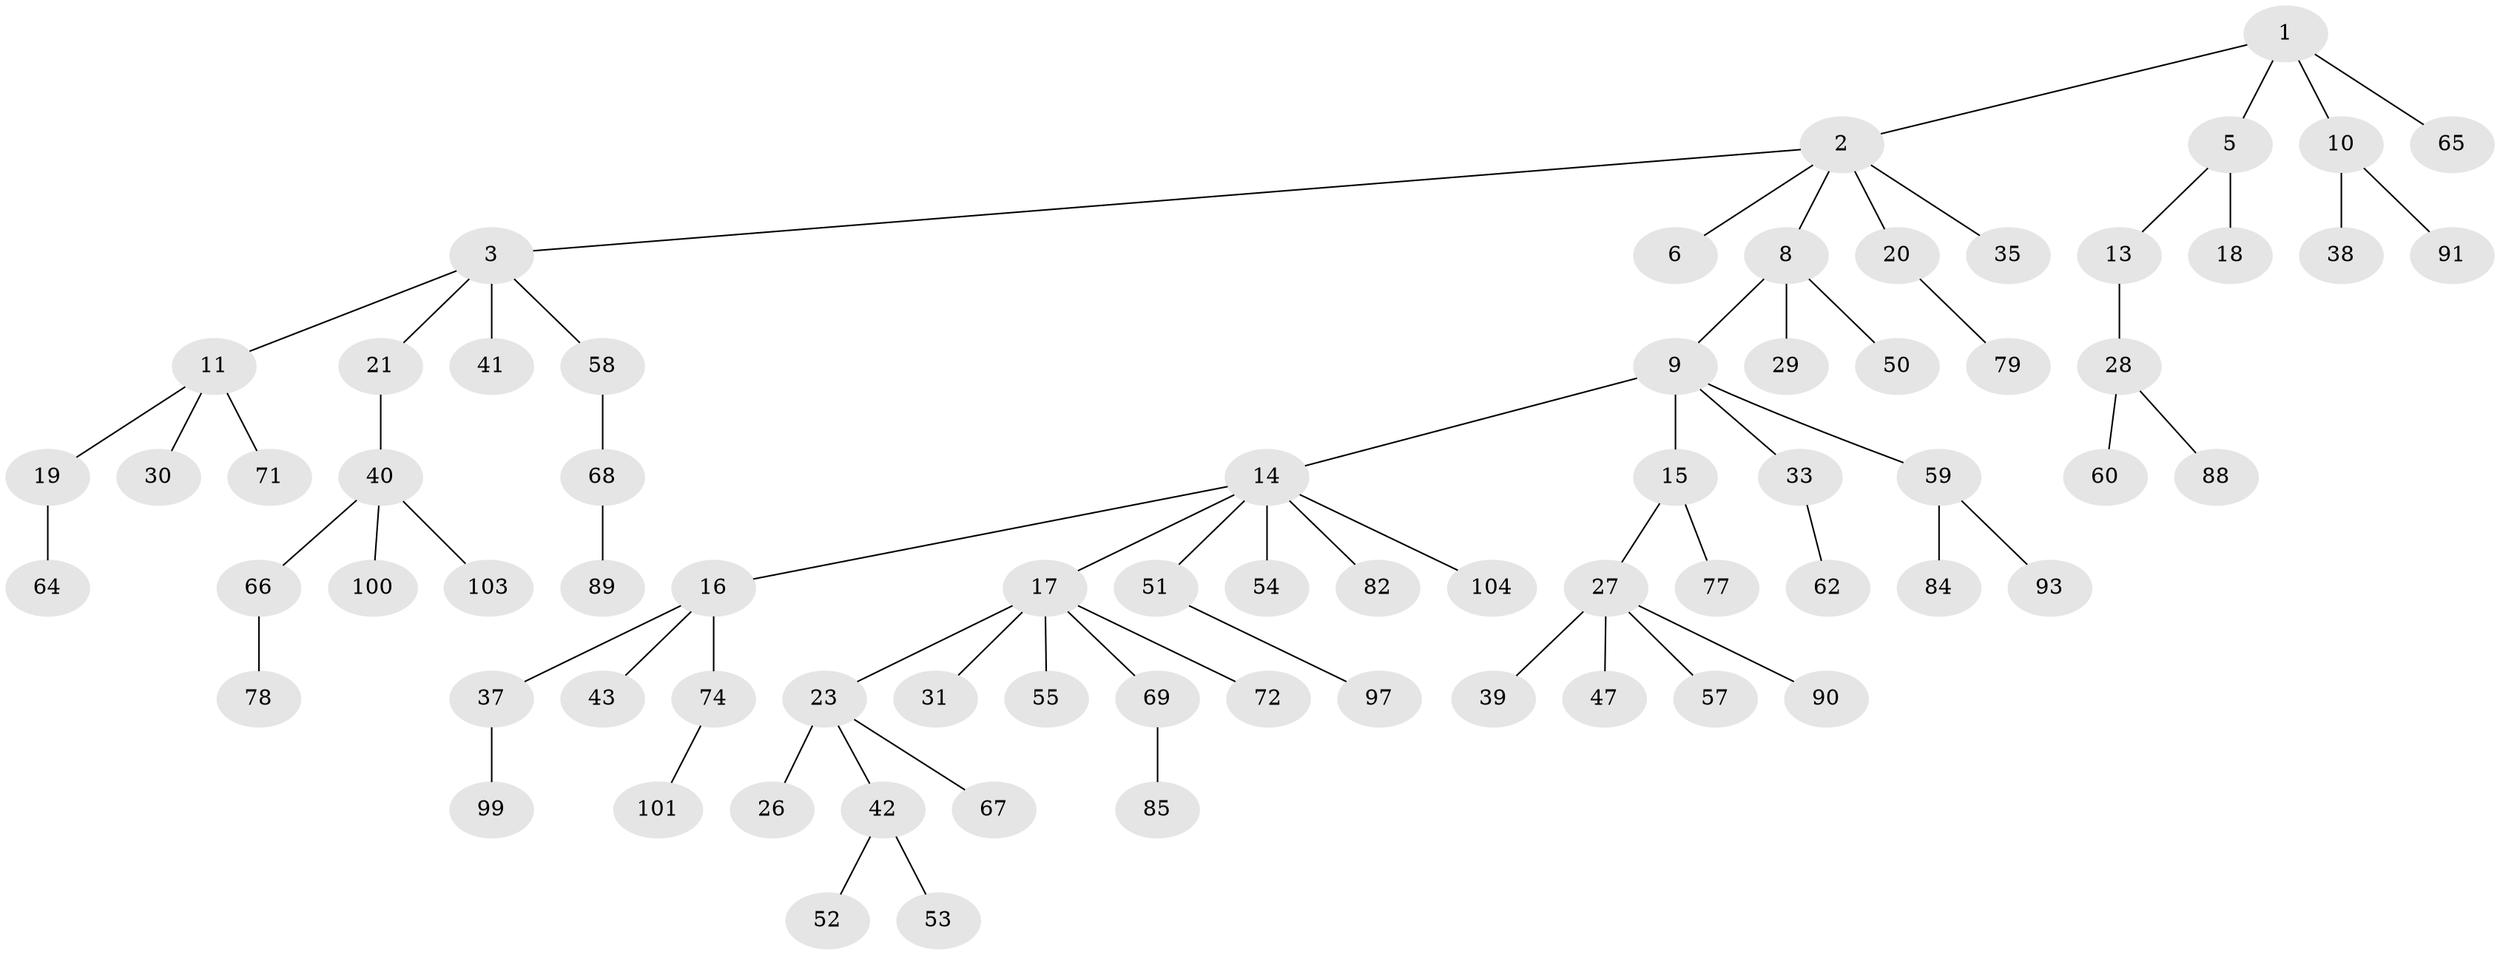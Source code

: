 // Generated by graph-tools (version 1.1) at 2025/52/02/27/25 19:52:12]
// undirected, 72 vertices, 71 edges
graph export_dot {
graph [start="1"]
  node [color=gray90,style=filled];
  1 [super="+4"];
  2 [super="+87"];
  3 [super="+7"];
  5 [super="+24"];
  6 [super="+48"];
  8;
  9 [super="+12"];
  10 [super="+49"];
  11 [super="+61"];
  13;
  14 [super="+45"];
  15;
  16 [super="+22"];
  17 [super="+34"];
  18;
  19;
  20;
  21 [super="+36"];
  23 [super="+25"];
  26 [super="+63"];
  27 [super="+44"];
  28 [super="+86"];
  29 [super="+32"];
  30;
  31;
  33 [super="+76"];
  35;
  37 [super="+46"];
  38;
  39;
  40 [super="+75"];
  41 [super="+81"];
  42;
  43;
  47 [super="+56"];
  50;
  51 [super="+92"];
  52;
  53;
  54;
  55;
  57;
  58;
  59 [super="+102"];
  60 [super="+98"];
  62;
  64 [super="+96"];
  65;
  66;
  67;
  68 [super="+80"];
  69 [super="+70"];
  71;
  72 [super="+73"];
  74 [super="+94"];
  77;
  78;
  79 [super="+83"];
  82;
  84 [super="+95"];
  85;
  88;
  89;
  90;
  91;
  93;
  97;
  99;
  100;
  101;
  103;
  104;
  1 -- 2;
  1 -- 10;
  1 -- 65;
  1 -- 5;
  2 -- 3;
  2 -- 6;
  2 -- 8;
  2 -- 20;
  2 -- 35;
  3 -- 11;
  3 -- 41;
  3 -- 58;
  3 -- 21;
  5 -- 13;
  5 -- 18;
  8 -- 9;
  8 -- 29;
  8 -- 50;
  9 -- 14;
  9 -- 33;
  9 -- 59;
  9 -- 15;
  10 -- 38;
  10 -- 91;
  11 -- 19;
  11 -- 30;
  11 -- 71;
  13 -- 28;
  14 -- 16;
  14 -- 17;
  14 -- 51;
  14 -- 82;
  14 -- 104;
  14 -- 54;
  15 -- 27;
  15 -- 77;
  16 -- 37;
  16 -- 43;
  16 -- 74;
  17 -- 23;
  17 -- 31;
  17 -- 72;
  17 -- 69;
  17 -- 55;
  19 -- 64;
  20 -- 79;
  21 -- 40;
  23 -- 26;
  23 -- 42;
  23 -- 67;
  27 -- 39;
  27 -- 57;
  27 -- 90;
  27 -- 47;
  28 -- 60;
  28 -- 88;
  33 -- 62;
  37 -- 99;
  40 -- 66;
  40 -- 100;
  40 -- 103;
  42 -- 52;
  42 -- 53;
  51 -- 97;
  58 -- 68;
  59 -- 84;
  59 -- 93;
  66 -- 78;
  68 -- 89;
  69 -- 85;
  74 -- 101;
}
